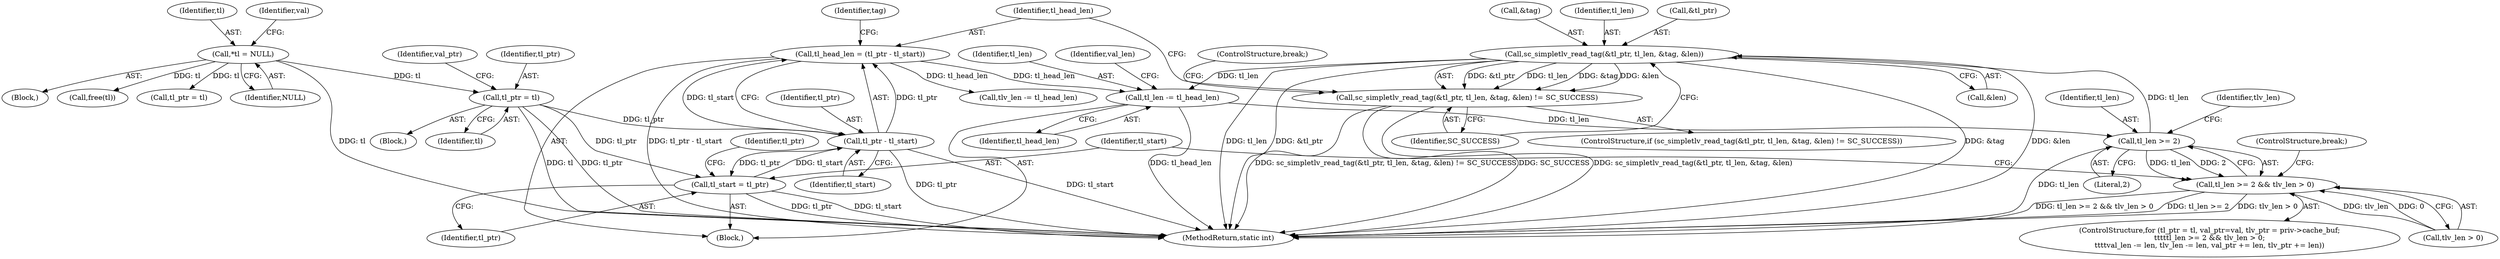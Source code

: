 digraph "0_OpenSC_8fe377e93b4b56060e5bbfb6f3142ceaeca744fa_3@API" {
"1000345" [label="(Call,sc_simpletlv_read_tag(&tl_ptr, tl_len, &tag, &len))"];
"1000318" [label="(Call,tl_len >= 2)"];
"1000370" [label="(Call,tl_len -= tl_head_len)"];
"1000355" [label="(Call,tl_head_len = (tl_ptr - tl_start))"];
"1000357" [label="(Call,tl_ptr - tl_start)"];
"1000305" [label="(Call,tl_ptr = tl)"];
"1000127" [label="(Call,*tl = NULL)"];
"1000340" [label="(Call,tl_start = tl_ptr)"];
"1000345" [label="(Call,sc_simpletlv_read_tag(&tl_ptr, tl_len, &tag, &len))"];
"1000344" [label="(Call,sc_simpletlv_read_tag(&tl_ptr, tl_len, &tag, &len) != SC_SUCCESS)"];
"1000317" [label="(Call,tl_len >= 2 && tlv_len > 0)"];
"1000322" [label="(Identifier,tlv_len)"];
"1000321" [label="(Call,tlv_len > 0)"];
"1000116" [label="(Block,)"];
"1000305" [label="(Call,tl_ptr = tl)"];
"1000307" [label="(Identifier,tl)"];
"1000359" [label="(Identifier,tl_start)"];
"1000371" [label="(Identifier,tl_len)"];
"1000353" [label="(Identifier,SC_SUCCESS)"];
"1000128" [label="(Identifier,tl)"];
"1000318" [label="(Call,tl_len >= 2)"];
"1000375" [label="(Identifier,val_len)"];
"1000303" [label="(ControlStructure,for (tl_ptr = tl, val_ptr=val, tlv_ptr = priv->cache_buf;\n\t\t\t\ttl_len >= 2 && tlv_len > 0;\n\t\t\t\tval_len -= len, tlv_len -= len, val_ptr += len, tlv_ptr += len))"];
"1000345" [label="(Call,sc_simpletlv_read_tag(&tl_ptr, tl_len, &tag, &len))"];
"1000367" [label="(Call,tlv_len -= tl_head_len)"];
"1000342" [label="(Identifier,tl_ptr)"];
"1000341" [label="(Identifier,tl_start)"];
"1000346" [label="(Call,&tl_ptr)"];
"1000621" [label="(Call,free(tl))"];
"1000319" [label="(Identifier,tl_len)"];
"1000340" [label="(Call,tl_start = tl_ptr)"];
"1000317" [label="(Call,tl_len >= 2 && tlv_len > 0)"];
"1000355" [label="(Call,tl_head_len = (tl_ptr - tl_start))"];
"1000414" [label="(Call,tl_ptr = tl)"];
"1000372" [label="(Identifier,tl_head_len)"];
"1000370" [label="(Call,tl_len -= tl_head_len)"];
"1000310" [label="(Identifier,val_ptr)"];
"1000349" [label="(Call,&tag)"];
"1000633" [label="(MethodReturn,static int)"];
"1000344" [label="(Call,sc_simpletlv_read_tag(&tl_ptr, tl_len, &tag, &len) != SC_SUCCESS)"];
"1000347" [label="(Identifier,tl_ptr)"];
"1000304" [label="(Block,)"];
"1000361" [label="(Identifier,tag)"];
"1000339" [label="(Block,)"];
"1000132" [label="(Identifier,val)"];
"1000357" [label="(Call,tl_ptr - tl_start)"];
"1000348" [label="(Identifier,tl_len)"];
"1000127" [label="(Call,*tl = NULL)"];
"1000306" [label="(Identifier,tl_ptr)"];
"1000129" [label="(Identifier,NULL)"];
"1000351" [label="(Call,&len)"];
"1000343" [label="(ControlStructure,if (sc_simpletlv_read_tag(&tl_ptr, tl_len, &tag, &len) != SC_SUCCESS))"];
"1000320" [label="(Literal,2)"];
"1000354" [label="(ControlStructure,break;)"];
"1000358" [label="(Identifier,tl_ptr)"];
"1000393" [label="(ControlStructure,break;)"];
"1000356" [label="(Identifier,tl_head_len)"];
"1000345" -> "1000344"  [label="AST: "];
"1000345" -> "1000351"  [label="CFG: "];
"1000346" -> "1000345"  [label="AST: "];
"1000348" -> "1000345"  [label="AST: "];
"1000349" -> "1000345"  [label="AST: "];
"1000351" -> "1000345"  [label="AST: "];
"1000353" -> "1000345"  [label="CFG: "];
"1000345" -> "1000633"  [label="DDG: &tag"];
"1000345" -> "1000633"  [label="DDG: &len"];
"1000345" -> "1000633"  [label="DDG: tl_len"];
"1000345" -> "1000633"  [label="DDG: &tl_ptr"];
"1000345" -> "1000344"  [label="DDG: &tl_ptr"];
"1000345" -> "1000344"  [label="DDG: tl_len"];
"1000345" -> "1000344"  [label="DDG: &tag"];
"1000345" -> "1000344"  [label="DDG: &len"];
"1000318" -> "1000345"  [label="DDG: tl_len"];
"1000345" -> "1000370"  [label="DDG: tl_len"];
"1000318" -> "1000317"  [label="AST: "];
"1000318" -> "1000320"  [label="CFG: "];
"1000319" -> "1000318"  [label="AST: "];
"1000320" -> "1000318"  [label="AST: "];
"1000322" -> "1000318"  [label="CFG: "];
"1000317" -> "1000318"  [label="CFG: "];
"1000318" -> "1000633"  [label="DDG: tl_len"];
"1000318" -> "1000317"  [label="DDG: tl_len"];
"1000318" -> "1000317"  [label="DDG: 2"];
"1000370" -> "1000318"  [label="DDG: tl_len"];
"1000370" -> "1000339"  [label="AST: "];
"1000370" -> "1000372"  [label="CFG: "];
"1000371" -> "1000370"  [label="AST: "];
"1000372" -> "1000370"  [label="AST: "];
"1000375" -> "1000370"  [label="CFG: "];
"1000370" -> "1000633"  [label="DDG: tl_head_len"];
"1000355" -> "1000370"  [label="DDG: tl_head_len"];
"1000355" -> "1000339"  [label="AST: "];
"1000355" -> "1000357"  [label="CFG: "];
"1000356" -> "1000355"  [label="AST: "];
"1000357" -> "1000355"  [label="AST: "];
"1000361" -> "1000355"  [label="CFG: "];
"1000355" -> "1000633"  [label="DDG: tl_ptr - tl_start"];
"1000357" -> "1000355"  [label="DDG: tl_ptr"];
"1000357" -> "1000355"  [label="DDG: tl_start"];
"1000355" -> "1000367"  [label="DDG: tl_head_len"];
"1000357" -> "1000359"  [label="CFG: "];
"1000358" -> "1000357"  [label="AST: "];
"1000359" -> "1000357"  [label="AST: "];
"1000357" -> "1000633"  [label="DDG: tl_ptr"];
"1000357" -> "1000633"  [label="DDG: tl_start"];
"1000357" -> "1000340"  [label="DDG: tl_ptr"];
"1000305" -> "1000357"  [label="DDG: tl_ptr"];
"1000340" -> "1000357"  [label="DDG: tl_start"];
"1000305" -> "1000304"  [label="AST: "];
"1000305" -> "1000307"  [label="CFG: "];
"1000306" -> "1000305"  [label="AST: "];
"1000307" -> "1000305"  [label="AST: "];
"1000310" -> "1000305"  [label="CFG: "];
"1000305" -> "1000633"  [label="DDG: tl"];
"1000305" -> "1000633"  [label="DDG: tl_ptr"];
"1000127" -> "1000305"  [label="DDG: tl"];
"1000305" -> "1000340"  [label="DDG: tl_ptr"];
"1000127" -> "1000116"  [label="AST: "];
"1000127" -> "1000129"  [label="CFG: "];
"1000128" -> "1000127"  [label="AST: "];
"1000129" -> "1000127"  [label="AST: "];
"1000132" -> "1000127"  [label="CFG: "];
"1000127" -> "1000633"  [label="DDG: tl"];
"1000127" -> "1000414"  [label="DDG: tl"];
"1000127" -> "1000621"  [label="DDG: tl"];
"1000340" -> "1000339"  [label="AST: "];
"1000340" -> "1000342"  [label="CFG: "];
"1000341" -> "1000340"  [label="AST: "];
"1000342" -> "1000340"  [label="AST: "];
"1000347" -> "1000340"  [label="CFG: "];
"1000340" -> "1000633"  [label="DDG: tl_ptr"];
"1000340" -> "1000633"  [label="DDG: tl_start"];
"1000344" -> "1000343"  [label="AST: "];
"1000344" -> "1000353"  [label="CFG: "];
"1000353" -> "1000344"  [label="AST: "];
"1000354" -> "1000344"  [label="CFG: "];
"1000356" -> "1000344"  [label="CFG: "];
"1000344" -> "1000633"  [label="DDG: sc_simpletlv_read_tag(&tl_ptr, tl_len, &tag, &len) != SC_SUCCESS"];
"1000344" -> "1000633"  [label="DDG: SC_SUCCESS"];
"1000344" -> "1000633"  [label="DDG: sc_simpletlv_read_tag(&tl_ptr, tl_len, &tag, &len)"];
"1000317" -> "1000303"  [label="AST: "];
"1000317" -> "1000321"  [label="CFG: "];
"1000321" -> "1000317"  [label="AST: "];
"1000341" -> "1000317"  [label="CFG: "];
"1000393" -> "1000317"  [label="CFG: "];
"1000317" -> "1000633"  [label="DDG: tl_len >= 2"];
"1000317" -> "1000633"  [label="DDG: tlv_len > 0"];
"1000317" -> "1000633"  [label="DDG: tl_len >= 2 && tlv_len > 0"];
"1000321" -> "1000317"  [label="DDG: tlv_len"];
"1000321" -> "1000317"  [label="DDG: 0"];
}
